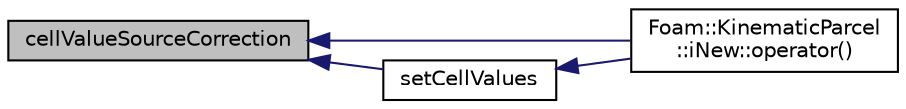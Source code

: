 digraph "cellValueSourceCorrection"
{
  bgcolor="transparent";
  edge [fontname="Helvetica",fontsize="10",labelfontname="Helvetica",labelfontsize="10"];
  node [fontname="Helvetica",fontsize="10",shape=record];
  rankdir="LR";
  Node1 [label="cellValueSourceCorrection",height=0.2,width=0.4,color="black", fillcolor="grey75", style="filled", fontcolor="black"];
  Node1 -> Node2 [dir="back",color="midnightblue",fontsize="10",style="solid",fontname="Helvetica"];
  Node2 [label="Foam::KinematicParcel\l::iNew::operator()",height=0.2,width=0.4,color="black",URL="$a01097.html#a7d735610508f7642e1ad414ee854e4bf"];
  Node1 -> Node3 [dir="back",color="midnightblue",fontsize="10",style="solid",fontname="Helvetica"];
  Node3 [label="setCellValues",height=0.2,width=0.4,color="black",URL="$a01254.html#ad8f8e29c218563cbc811689b2b2ddb28",tooltip="Set cell values. "];
  Node3 -> Node2 [dir="back",color="midnightblue",fontsize="10",style="solid",fontname="Helvetica"];
}
